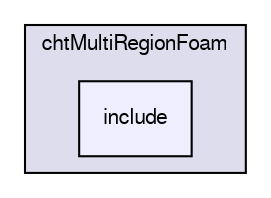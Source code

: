 digraph "applications/solvers/heatTransfer/chtMultiRegionFoam/include" {
  bgcolor=transparent;
  compound=true
  node [ fontsize="10", fontname="FreeSans"];
  edge [ labelfontsize="10", labelfontname="FreeSans"];
  subgraph clusterdir_b757d9b58d85b680e78ff2fbfc645379 {
    graph [ bgcolor="#ddddee", pencolor="black", label="chtMultiRegionFoam" fontname="FreeSans", fontsize="10", URL="dir_b757d9b58d85b680e78ff2fbfc645379.html"]
  dir_f98dc9ec75b4cbad8bbc63eda48ad930 [shape=box, label="include", style="filled", fillcolor="#eeeeff", pencolor="black", URL="dir_f98dc9ec75b4cbad8bbc63eda48ad930.html"];
  }
}
